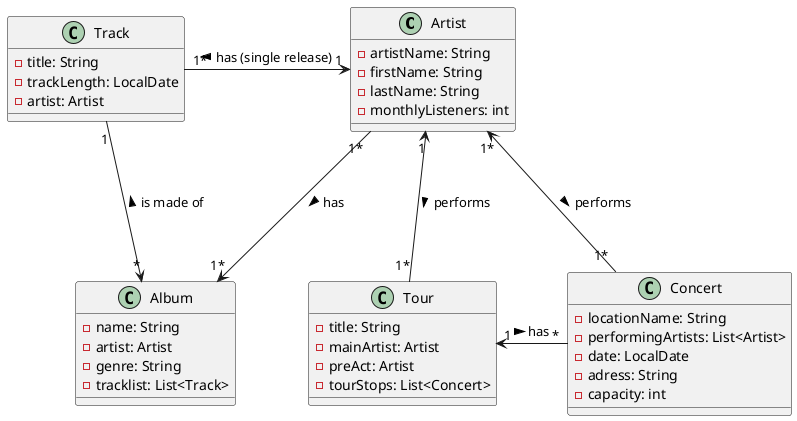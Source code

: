 @startuml
skinparam linetype polyline

class Artist {
 - artistName: String
 - firstName: String
 - lastName: String
 - monthlyListeners: int
}

class Album {
 - name: String
 - artist: Artist
 - genre: String
 - tracklist: List<Track>
}

class Track {
 - title: String
 - trackLength: LocalDate
 - artist: Artist
}

class Tour {
    - title: String
    - mainArtist: Artist
    - preAct: Artist
    - tourStops: List<Concert>
}

class Concert {
    - locationName: String
    - performingArtists: List<Artist>
    - date: LocalDate
    - adress: String
    - capacity: int
}


Artist "1*" -right--> "1*" Album: has >
Artist "1" <-left-- "1*" Track: has (single release) >
Artist "1" <--- "1*" Tour: performs >
Artist "1*" <--- "1*" Concert: performs >
Album "*" <--- "1" Track: is made of >
Tour "1" <-right-- "*" Concert: has >

@enduml
